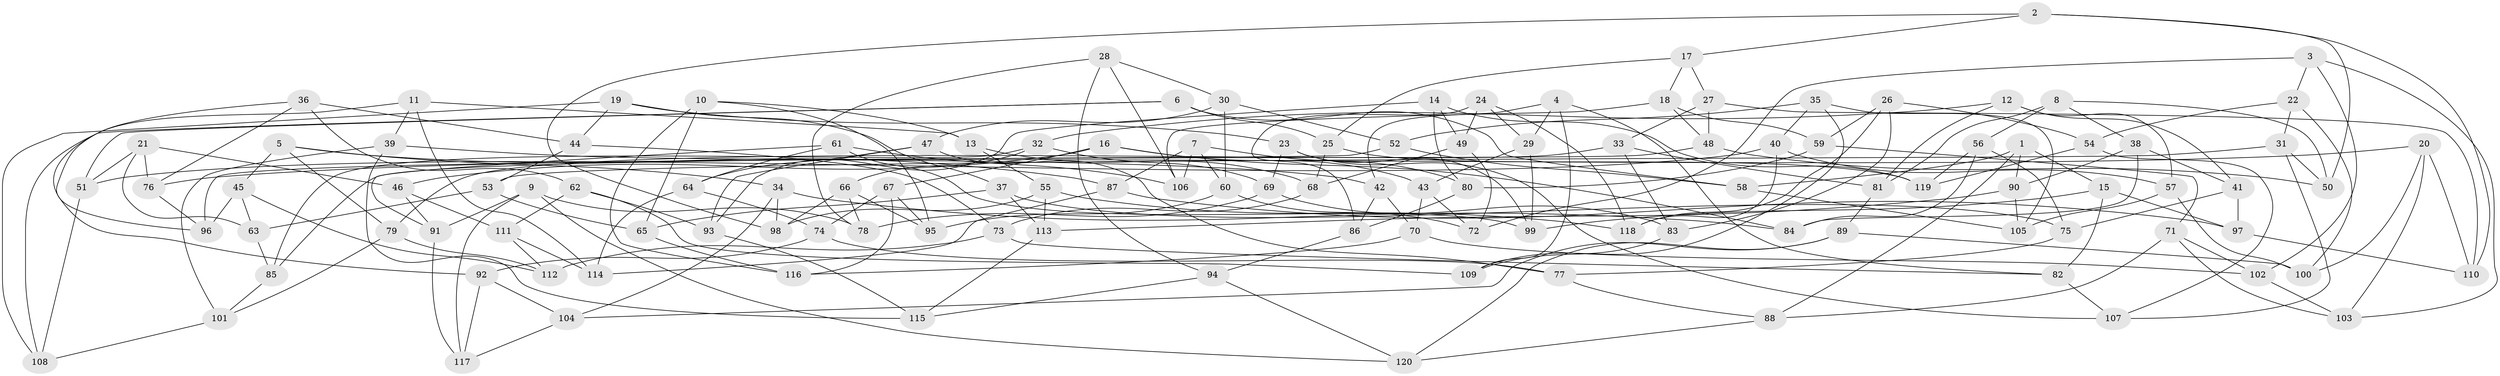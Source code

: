 // Generated by graph-tools (version 1.1) at 2025/37/03/09/25 02:37:56]
// undirected, 120 vertices, 240 edges
graph export_dot {
graph [start="1"]
  node [color=gray90,style=filled];
  1;
  2;
  3;
  4;
  5;
  6;
  7;
  8;
  9;
  10;
  11;
  12;
  13;
  14;
  15;
  16;
  17;
  18;
  19;
  20;
  21;
  22;
  23;
  24;
  25;
  26;
  27;
  28;
  29;
  30;
  31;
  32;
  33;
  34;
  35;
  36;
  37;
  38;
  39;
  40;
  41;
  42;
  43;
  44;
  45;
  46;
  47;
  48;
  49;
  50;
  51;
  52;
  53;
  54;
  55;
  56;
  57;
  58;
  59;
  60;
  61;
  62;
  63;
  64;
  65;
  66;
  67;
  68;
  69;
  70;
  71;
  72;
  73;
  74;
  75;
  76;
  77;
  78;
  79;
  80;
  81;
  82;
  83;
  84;
  85;
  86;
  87;
  88;
  89;
  90;
  91;
  92;
  93;
  94;
  95;
  96;
  97;
  98;
  99;
  100;
  101;
  102;
  103;
  104;
  105;
  106;
  107;
  108;
  109;
  110;
  111;
  112;
  113;
  114;
  115;
  116;
  117;
  118;
  119;
  120;
  1 -- 88;
  1 -- 90;
  1 -- 58;
  1 -- 15;
  2 -- 17;
  2 -- 98;
  2 -- 50;
  2 -- 110;
  3 -- 72;
  3 -- 102;
  3 -- 22;
  3 -- 103;
  4 -- 82;
  4 -- 42;
  4 -- 29;
  4 -- 109;
  5 -- 45;
  5 -- 87;
  5 -- 79;
  5 -- 34;
  6 -- 108;
  6 -- 58;
  6 -- 51;
  6 -- 25;
  7 -- 60;
  7 -- 87;
  7 -- 106;
  7 -- 80;
  8 -- 50;
  8 -- 38;
  8 -- 81;
  8 -- 56;
  9 -- 120;
  9 -- 91;
  9 -- 78;
  9 -- 117;
  10 -- 13;
  10 -- 65;
  10 -- 116;
  10 -- 95;
  11 -- 13;
  11 -- 92;
  11 -- 114;
  11 -- 39;
  12 -- 57;
  12 -- 32;
  12 -- 41;
  12 -- 81;
  13 -- 55;
  13 -- 68;
  14 -- 119;
  14 -- 49;
  14 -- 93;
  14 -- 80;
  15 -- 97;
  15 -- 82;
  15 -- 99;
  16 -- 67;
  16 -- 46;
  16 -- 43;
  16 -- 84;
  17 -- 18;
  17 -- 25;
  17 -- 27;
  18 -- 59;
  18 -- 48;
  18 -- 106;
  19 -- 23;
  19 -- 44;
  19 -- 37;
  19 -- 108;
  20 -- 103;
  20 -- 110;
  20 -- 100;
  20 -- 76;
  21 -- 46;
  21 -- 63;
  21 -- 51;
  21 -- 76;
  22 -- 31;
  22 -- 54;
  22 -- 100;
  23 -- 107;
  23 -- 69;
  23 -- 99;
  24 -- 86;
  24 -- 118;
  24 -- 29;
  24 -- 49;
  25 -- 68;
  25 -- 119;
  26 -- 54;
  26 -- 59;
  26 -- 83;
  26 -- 118;
  27 -- 48;
  27 -- 33;
  27 -- 110;
  28 -- 106;
  28 -- 30;
  28 -- 78;
  28 -- 94;
  29 -- 99;
  29 -- 43;
  30 -- 52;
  30 -- 60;
  30 -- 47;
  31 -- 50;
  31 -- 53;
  31 -- 107;
  32 -- 69;
  32 -- 66;
  32 -- 85;
  33 -- 81;
  33 -- 83;
  33 -- 79;
  34 -- 84;
  34 -- 98;
  34 -- 104;
  35 -- 40;
  35 -- 52;
  35 -- 109;
  35 -- 105;
  36 -- 76;
  36 -- 62;
  36 -- 96;
  36 -- 44;
  37 -- 65;
  37 -- 75;
  37 -- 113;
  38 -- 84;
  38 -- 90;
  38 -- 41;
  39 -- 101;
  39 -- 115;
  39 -- 42;
  40 -- 57;
  40 -- 51;
  40 -- 118;
  41 -- 75;
  41 -- 97;
  42 -- 86;
  42 -- 70;
  43 -- 70;
  43 -- 72;
  44 -- 73;
  44 -- 53;
  45 -- 112;
  45 -- 63;
  45 -- 96;
  46 -- 91;
  46 -- 111;
  47 -- 64;
  47 -- 93;
  47 -- 77;
  48 -- 50;
  48 -- 85;
  49 -- 72;
  49 -- 68;
  51 -- 108;
  52 -- 58;
  52 -- 96;
  53 -- 63;
  53 -- 65;
  54 -- 119;
  54 -- 107;
  55 -- 98;
  55 -- 118;
  55 -- 113;
  56 -- 75;
  56 -- 84;
  56 -- 119;
  57 -- 105;
  57 -- 100;
  58 -- 105;
  59 -- 71;
  59 -- 80;
  60 -- 72;
  60 -- 95;
  61 -- 106;
  61 -- 99;
  61 -- 91;
  61 -- 64;
  62 -- 93;
  62 -- 109;
  62 -- 111;
  63 -- 85;
  64 -- 74;
  64 -- 114;
  65 -- 116;
  66 -- 95;
  66 -- 98;
  66 -- 78;
  67 -- 116;
  67 -- 74;
  67 -- 95;
  68 -- 73;
  69 -- 83;
  69 -- 78;
  70 -- 102;
  70 -- 116;
  71 -- 88;
  71 -- 103;
  71 -- 102;
  73 -- 112;
  73 -- 82;
  74 -- 77;
  74 -- 92;
  75 -- 77;
  76 -- 96;
  77 -- 88;
  79 -- 112;
  79 -- 101;
  80 -- 86;
  81 -- 89;
  82 -- 107;
  83 -- 109;
  85 -- 101;
  86 -- 94;
  87 -- 97;
  87 -- 114;
  88 -- 120;
  89 -- 104;
  89 -- 100;
  89 -- 120;
  90 -- 105;
  90 -- 113;
  91 -- 117;
  92 -- 117;
  92 -- 104;
  93 -- 115;
  94 -- 115;
  94 -- 120;
  97 -- 110;
  101 -- 108;
  102 -- 103;
  104 -- 117;
  111 -- 112;
  111 -- 114;
  113 -- 115;
}
